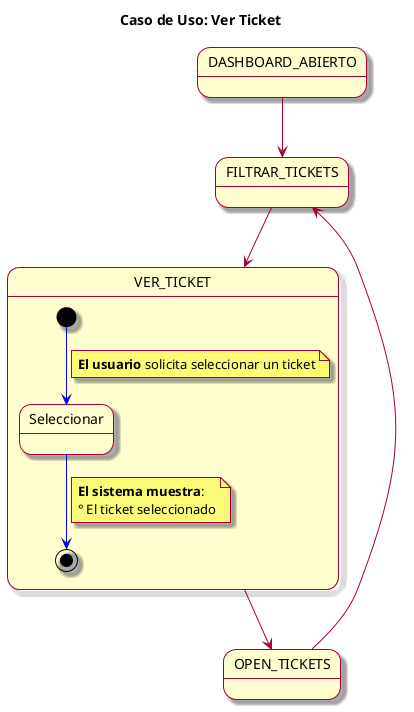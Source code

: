 @startuml
skin rose
title Caso de Uso: Ver Ticket

state DASHBOARD_ABIERTO
state FILTRAR_TICKETS
state OPEN_TICKETS

DASHBOARD_ABIERTO --> FILTRAR_TICKETS
FILTRAR_TICKETS --> VER_TICKET
VER_TICKET --> OPEN_TICKETS
OPEN_TICKETS --> FILTRAR_TICKETS

state VER_TICKET {
[*] -[#blue]-> seleccionarOpcionVer
  note on link : **El usuario** solicita seleccionar un ticket
  state "Seleccionar" as seleccionarOpcionVer
  seleccionarOpcionVer -[#blue]-> [*]

note on link 
  **El sistema muestra**: 
  ° El ticket seleccionado
end note
  
}


@enduml